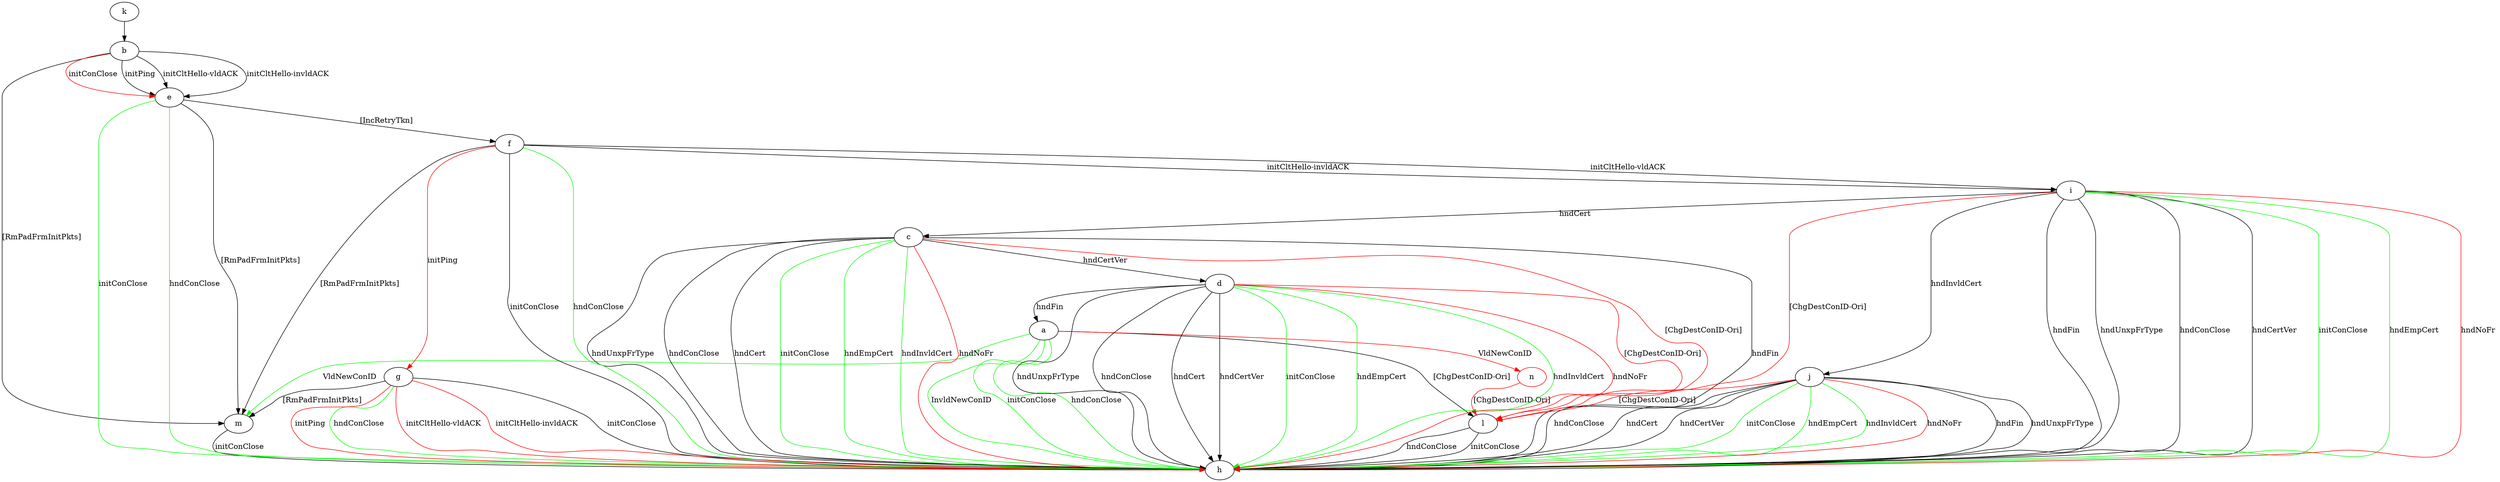 digraph "" {
	a -> h	[key=0,
		color=green,
		label="initConClose "];
	a -> h	[key=1,
		color=green,
		label="hndConClose "];
	a -> h	[key=2,
		color=green,
		label="InvldNewConID "];
	a -> l	[key=0,
		label="[ChgDestConID-Ori] "];
	a -> m	[key=0,
		color=green,
		label="VldNewConID "];
	n	[color=red];
	a -> n	[key=0,
		color=red,
		label="VldNewConID "];
	b -> e	[key=0,
		label="initPing "];
	b -> e	[key=1,
		label="initCltHello-vldACK "];
	b -> e	[key=2,
		label="initCltHello-invldACK "];
	b -> e	[key=3,
		color=red,
		label="initConClose "];
	b -> m	[key=0,
		label="[RmPadFrmInitPkts] "];
	c -> d	[key=0,
		label="hndCertVer "];
	c -> h	[key=0,
		label="hndFin "];
	c -> h	[key=1,
		label="hndUnxpFrType "];
	c -> h	[key=2,
		label="hndConClose "];
	c -> h	[key=3,
		label="hndCert "];
	c -> h	[key=4,
		color=green,
		label="initConClose "];
	c -> h	[key=5,
		color=green,
		label="hndEmpCert "];
	c -> h	[key=6,
		color=green,
		label="hndInvldCert "];
	c -> h	[key=7,
		color=red,
		label="hndNoFr "];
	c -> l	[key=0,
		color=red,
		label="[ChgDestConID-Ori] "];
	d -> a	[key=0,
		label="hndFin "];
	d -> h	[key=0,
		label="hndUnxpFrType "];
	d -> h	[key=1,
		label="hndConClose "];
	d -> h	[key=2,
		label="hndCert "];
	d -> h	[key=3,
		label="hndCertVer "];
	d -> h	[key=4,
		color=green,
		label="initConClose "];
	d -> h	[key=5,
		color=green,
		label="hndEmpCert "];
	d -> h	[key=6,
		color=green,
		label="hndInvldCert "];
	d -> h	[key=7,
		color=red,
		label="hndNoFr "];
	d -> l	[key=0,
		color=red,
		label="[ChgDestConID-Ori] "];
	e -> f	[key=0,
		label="[IncRetryTkn] "];
	e -> h	[key=0,
		color=green,
		label="initConClose "];
	e -> h	[key=1,
		color=green,
		label="hndConClose "];
	e -> m	[key=0,
		label="[RmPadFrmInitPkts] "];
	f -> g	[key=0,
		color=red,
		label="initPing "];
	f -> h	[key=0,
		label="initConClose "];
	f -> h	[key=1,
		color=green,
		label="hndConClose "];
	f -> i	[key=0,
		label="initCltHello-vldACK "];
	f -> i	[key=1,
		label="initCltHello-invldACK "];
	f -> m	[key=0,
		label="[RmPadFrmInitPkts] "];
	g -> h	[key=0,
		label="initConClose "];
	g -> h	[key=1,
		color=green,
		label="hndConClose "];
	g -> h	[key=2,
		color=red,
		label="initPing "];
	g -> h	[key=3,
		color=red,
		label="initCltHello-vldACK "];
	g -> h	[key=4,
		color=red,
		label="initCltHello-invldACK "];
	g -> m	[key=0,
		label="[RmPadFrmInitPkts] "];
	i -> c	[key=0,
		label="hndCert "];
	i -> h	[key=0,
		label="hndFin "];
	i -> h	[key=1,
		label="hndUnxpFrType "];
	i -> h	[key=2,
		label="hndConClose "];
	i -> h	[key=3,
		label="hndCertVer "];
	i -> h	[key=4,
		color=green,
		label="initConClose "];
	i -> h	[key=5,
		color=green,
		label="hndEmpCert "];
	i -> h	[key=6,
		color=red,
		label="hndNoFr "];
	i -> j	[key=0,
		label="hndInvldCert "];
	i -> l	[key=0,
		color=red,
		label="[ChgDestConID-Ori] "];
	j -> h	[key=0,
		label="hndFin "];
	j -> h	[key=1,
		label="hndUnxpFrType "];
	j -> h	[key=2,
		label="hndConClose "];
	j -> h	[key=3,
		label="hndCert "];
	j -> h	[key=4,
		label="hndCertVer "];
	j -> h	[key=5,
		color=green,
		label="initConClose "];
	j -> h	[key=6,
		color=green,
		label="hndEmpCert "];
	j -> h	[key=7,
		color=green,
		label="hndInvldCert "];
	j -> h	[key=8,
		color=red,
		label="hndNoFr "];
	j -> l	[key=0,
		color=red,
		label="[ChgDestConID-Ori] "];
	k -> b	[key=0];
	l -> h	[key=0,
		label="initConClose "];
	l -> h	[key=1,
		label="hndConClose "];
	m -> h	[key=0,
		label="initConClose "];
	n -> l	[key=0,
		color=red,
		label="[ChgDestConID-Ori] "];
}
